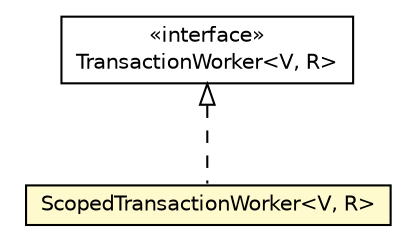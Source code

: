 #!/usr/local/bin/dot
#
# Class diagram 
# Generated by UMLGraph version 5.1 (http://www.umlgraph.org/)
#

digraph G {
	edge [fontname="Helvetica",fontsize=10,labelfontname="Helvetica",labelfontsize=10];
	node [fontname="Helvetica",fontsize=10,shape=plaintext];
	nodesep=0.25;
	ranksep=0.5;
	// org.androidtransfuse.processor.ScopedTransactionWorker<V, R>
	c88588 [label=<<table title="org.androidtransfuse.processor.ScopedTransactionWorker" border="0" cellborder="1" cellspacing="0" cellpadding="2" port="p" bgcolor="lemonChiffon" href="./ScopedTransactionWorker.html">
		<tr><td><table border="0" cellspacing="0" cellpadding="1">
<tr><td align="center" balign="center"> ScopedTransactionWorker&lt;V, R&gt; </td></tr>
		</table></td></tr>
		</table>>, fontname="Helvetica", fontcolor="black", fontsize=10.0];
	// org.androidtransfuse.processor.TransactionWorker<V, R>
	c88611 [label=<<table title="org.androidtransfuse.processor.TransactionWorker" border="0" cellborder="1" cellspacing="0" cellpadding="2" port="p" href="./TransactionWorker.html">
		<tr><td><table border="0" cellspacing="0" cellpadding="1">
<tr><td align="center" balign="center"> &#171;interface&#187; </td></tr>
<tr><td align="center" balign="center"> TransactionWorker&lt;V, R&gt; </td></tr>
		</table></td></tr>
		</table>>, fontname="Helvetica", fontcolor="black", fontsize=10.0];
	//org.androidtransfuse.processor.ScopedTransactionWorker<V, R> implements org.androidtransfuse.processor.TransactionWorker<V, R>
	c88611:p -> c88588:p [dir=back,arrowtail=empty,style=dashed];
}

